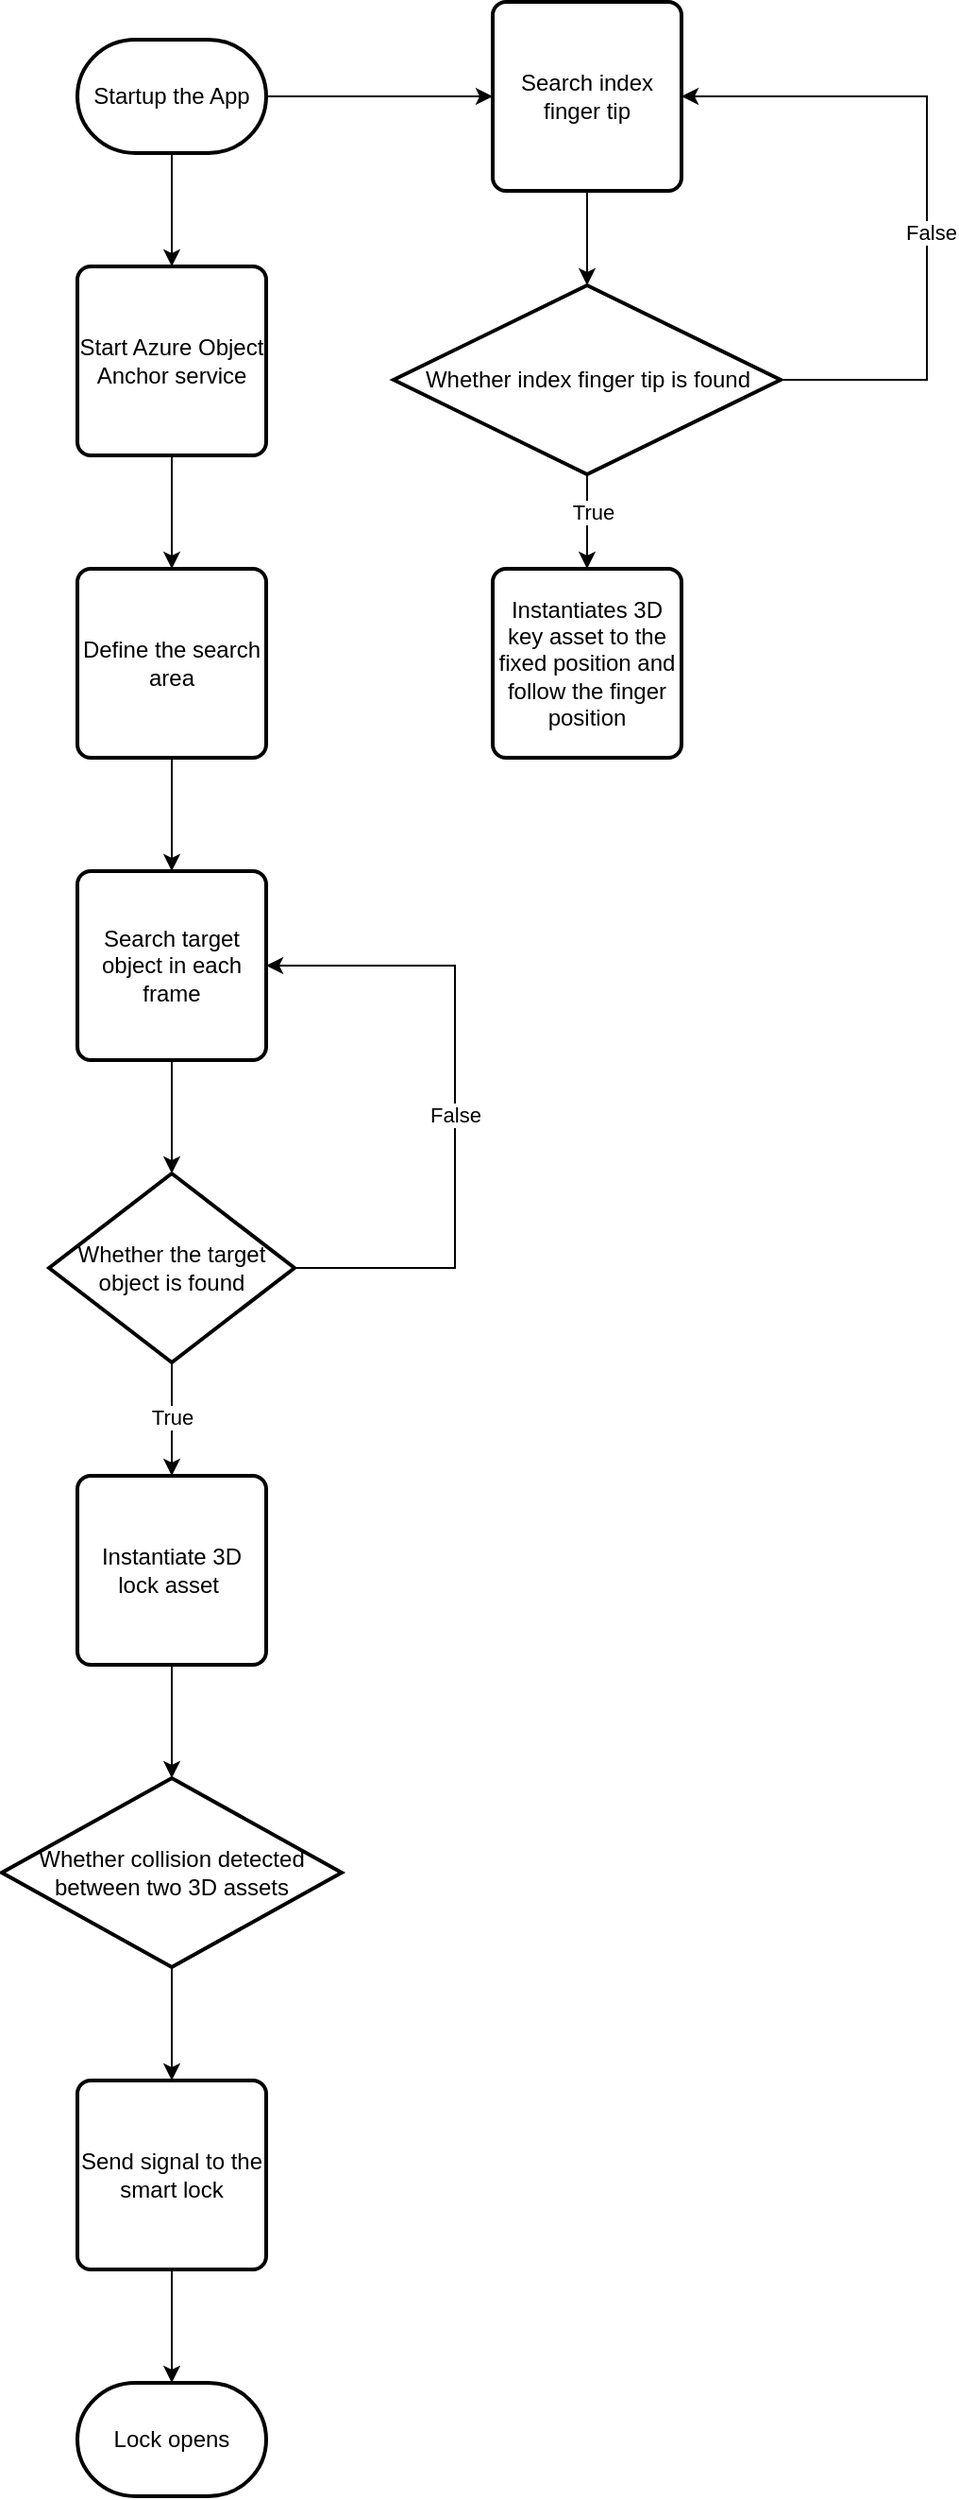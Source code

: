<mxfile version="21.1.6" type="github">
  <diagram name="Page-1" id="2iH_h-lKWb1eitDNVVH6">
    <mxGraphModel dx="1945" dy="1365" grid="1" gridSize="10" guides="1" tooltips="1" connect="1" arrows="1" fold="1" page="1" pageScale="1" pageWidth="850" pageHeight="1100" math="0" shadow="0">
      <root>
        <mxCell id="0" />
        <mxCell id="1" parent="0" />
        <mxCell id="sccOe_qT6rX1m_xySemP-8" value="" style="edgeStyle=orthogonalEdgeStyle;rounded=0;orthogonalLoop=1;jettySize=auto;html=1;" edge="1" parent="1" source="sccOe_qT6rX1m_xySemP-1" target="sccOe_qT6rX1m_xySemP-7">
          <mxGeometry relative="1" as="geometry" />
        </mxCell>
        <mxCell id="sccOe_qT6rX1m_xySemP-26" value="" style="edgeStyle=orthogonalEdgeStyle;rounded=0;orthogonalLoop=1;jettySize=auto;html=1;" edge="1" parent="1" source="sccOe_qT6rX1m_xySemP-1" target="sccOe_qT6rX1m_xySemP-24">
          <mxGeometry relative="1" as="geometry" />
        </mxCell>
        <mxCell id="sccOe_qT6rX1m_xySemP-1" value="Startup the App" style="strokeWidth=2;html=1;shape=mxgraph.flowchart.terminator;whiteSpace=wrap;" vertex="1" parent="1">
          <mxGeometry x="80" y="220" width="100" height="60" as="geometry" />
        </mxCell>
        <mxCell id="sccOe_qT6rX1m_xySemP-6" value="" style="edgeStyle=orthogonalEdgeStyle;rounded=0;orthogonalLoop=1;jettySize=auto;html=1;" edge="1" parent="1" source="sccOe_qT6rX1m_xySemP-3" target="sccOe_qT6rX1m_xySemP-5">
          <mxGeometry relative="1" as="geometry" />
        </mxCell>
        <mxCell id="sccOe_qT6rX1m_xySemP-3" value="Define the search area" style="rounded=1;whiteSpace=wrap;html=1;absoluteArcSize=1;arcSize=14;strokeWidth=2;" vertex="1" parent="1">
          <mxGeometry x="80" y="500" width="100" height="100" as="geometry" />
        </mxCell>
        <mxCell id="sccOe_qT6rX1m_xySemP-11" value="" style="edgeStyle=orthogonalEdgeStyle;rounded=0;orthogonalLoop=1;jettySize=auto;html=1;" edge="1" parent="1" source="sccOe_qT6rX1m_xySemP-5" target="sccOe_qT6rX1m_xySemP-10">
          <mxGeometry relative="1" as="geometry" />
        </mxCell>
        <mxCell id="sccOe_qT6rX1m_xySemP-5" value="Search target object in each frame" style="rounded=1;whiteSpace=wrap;html=1;absoluteArcSize=1;arcSize=14;strokeWidth=2;" vertex="1" parent="1">
          <mxGeometry x="80" y="660" width="100" height="100" as="geometry" />
        </mxCell>
        <mxCell id="sccOe_qT6rX1m_xySemP-9" value="" style="edgeStyle=orthogonalEdgeStyle;rounded=0;orthogonalLoop=1;jettySize=auto;html=1;" edge="1" parent="1" source="sccOe_qT6rX1m_xySemP-7" target="sccOe_qT6rX1m_xySemP-3">
          <mxGeometry relative="1" as="geometry" />
        </mxCell>
        <mxCell id="sccOe_qT6rX1m_xySemP-7" value="Start Azure Object Anchor service" style="rounded=1;whiteSpace=wrap;html=1;absoluteArcSize=1;arcSize=14;strokeWidth=2;" vertex="1" parent="1">
          <mxGeometry x="80" y="340" width="100" height="100" as="geometry" />
        </mxCell>
        <mxCell id="sccOe_qT6rX1m_xySemP-13" value="" style="edgeStyle=orthogonalEdgeStyle;rounded=0;orthogonalLoop=1;jettySize=auto;html=1;" edge="1" parent="1" source="sccOe_qT6rX1m_xySemP-10" target="sccOe_qT6rX1m_xySemP-12">
          <mxGeometry relative="1" as="geometry" />
        </mxCell>
        <mxCell id="sccOe_qT6rX1m_xySemP-21" value="True" style="edgeLabel;html=1;align=center;verticalAlign=middle;resizable=0;points=[];" vertex="1" connectable="0" parent="sccOe_qT6rX1m_xySemP-13">
          <mxGeometry x="-0.048" relative="1" as="geometry">
            <mxPoint as="offset" />
          </mxGeometry>
        </mxCell>
        <mxCell id="sccOe_qT6rX1m_xySemP-19" style="edgeStyle=orthogonalEdgeStyle;rounded=0;orthogonalLoop=1;jettySize=auto;html=1;exitX=1;exitY=0.5;exitDx=0;exitDy=0;exitPerimeter=0;entryX=1;entryY=0.5;entryDx=0;entryDy=0;" edge="1" parent="1" source="sccOe_qT6rX1m_xySemP-10" target="sccOe_qT6rX1m_xySemP-5">
          <mxGeometry relative="1" as="geometry">
            <Array as="points">
              <mxPoint x="280" y="870" />
              <mxPoint x="280" y="710" />
            </Array>
          </mxGeometry>
        </mxCell>
        <mxCell id="sccOe_qT6rX1m_xySemP-20" value="False" style="edgeLabel;html=1;align=center;verticalAlign=middle;resizable=0;points=[];" vertex="1" connectable="0" parent="sccOe_qT6rX1m_xySemP-19">
          <mxGeometry x="-0.043" relative="1" as="geometry">
            <mxPoint y="-1" as="offset" />
          </mxGeometry>
        </mxCell>
        <mxCell id="sccOe_qT6rX1m_xySemP-10" value="Whether the target object is found" style="strokeWidth=2;html=1;shape=mxgraph.flowchart.decision;whiteSpace=wrap;" vertex="1" parent="1">
          <mxGeometry x="65" y="820" width="130" height="100" as="geometry" />
        </mxCell>
        <mxCell id="sccOe_qT6rX1m_xySemP-37" value="" style="edgeStyle=orthogonalEdgeStyle;rounded=0;orthogonalLoop=1;jettySize=auto;html=1;" edge="1" parent="1" source="sccOe_qT6rX1m_xySemP-12" target="sccOe_qT6rX1m_xySemP-36">
          <mxGeometry relative="1" as="geometry" />
        </mxCell>
        <mxCell id="sccOe_qT6rX1m_xySemP-12" value="Instantiate 3D lock asset&amp;nbsp;" style="rounded=1;whiteSpace=wrap;html=1;absoluteArcSize=1;arcSize=14;strokeWidth=2;" vertex="1" parent="1">
          <mxGeometry x="80" y="980" width="100" height="100" as="geometry" />
        </mxCell>
        <mxCell id="sccOe_qT6rX1m_xySemP-29" value="" style="edgeStyle=orthogonalEdgeStyle;rounded=0;orthogonalLoop=1;jettySize=auto;html=1;" edge="1" parent="1" source="sccOe_qT6rX1m_xySemP-24" target="sccOe_qT6rX1m_xySemP-27">
          <mxGeometry relative="1" as="geometry" />
        </mxCell>
        <mxCell id="sccOe_qT6rX1m_xySemP-24" value="Search index finger tip" style="rounded=1;whiteSpace=wrap;html=1;absoluteArcSize=1;arcSize=14;strokeWidth=2;" vertex="1" parent="1">
          <mxGeometry x="300" y="200" width="100" height="100" as="geometry" />
        </mxCell>
        <mxCell id="sccOe_qT6rX1m_xySemP-31" value="" style="edgeStyle=orthogonalEdgeStyle;rounded=0;orthogonalLoop=1;jettySize=auto;html=1;" edge="1" parent="1" source="sccOe_qT6rX1m_xySemP-27" target="sccOe_qT6rX1m_xySemP-30">
          <mxGeometry relative="1" as="geometry" />
        </mxCell>
        <mxCell id="sccOe_qT6rX1m_xySemP-32" value="True" style="edgeLabel;html=1;align=center;verticalAlign=middle;resizable=0;points=[];" vertex="1" connectable="0" parent="sccOe_qT6rX1m_xySemP-31">
          <mxGeometry x="-0.214" y="3" relative="1" as="geometry">
            <mxPoint as="offset" />
          </mxGeometry>
        </mxCell>
        <mxCell id="sccOe_qT6rX1m_xySemP-34" style="edgeStyle=orthogonalEdgeStyle;rounded=0;orthogonalLoop=1;jettySize=auto;html=1;entryX=1;entryY=0.5;entryDx=0;entryDy=0;" edge="1" parent="1" source="sccOe_qT6rX1m_xySemP-27" target="sccOe_qT6rX1m_xySemP-24">
          <mxGeometry relative="1" as="geometry">
            <mxPoint x="500" y="260" as="targetPoint" />
            <Array as="points">
              <mxPoint x="530" y="400" />
              <mxPoint x="530" y="250" />
            </Array>
          </mxGeometry>
        </mxCell>
        <mxCell id="sccOe_qT6rX1m_xySemP-35" value="False" style="edgeLabel;html=1;align=center;verticalAlign=middle;resizable=0;points=[];" vertex="1" connectable="0" parent="sccOe_qT6rX1m_xySemP-34">
          <mxGeometry x="-0.127" y="-2" relative="1" as="geometry">
            <mxPoint as="offset" />
          </mxGeometry>
        </mxCell>
        <mxCell id="sccOe_qT6rX1m_xySemP-27" value="Whether index finger tip is found" style="strokeWidth=2;html=1;shape=mxgraph.flowchart.decision;whiteSpace=wrap;" vertex="1" parent="1">
          <mxGeometry x="247.5" y="350" width="205" height="100" as="geometry" />
        </mxCell>
        <mxCell id="sccOe_qT6rX1m_xySemP-30" value="Instantiates 3D key asset to the fixed position and follow the finger position" style="rounded=1;whiteSpace=wrap;html=1;absoluteArcSize=1;arcSize=14;strokeWidth=2;" vertex="1" parent="1">
          <mxGeometry x="300" y="500" width="100" height="100" as="geometry" />
        </mxCell>
        <mxCell id="sccOe_qT6rX1m_xySemP-39" value="" style="edgeStyle=orthogonalEdgeStyle;rounded=0;orthogonalLoop=1;jettySize=auto;html=1;" edge="1" parent="1" source="sccOe_qT6rX1m_xySemP-36" target="sccOe_qT6rX1m_xySemP-38">
          <mxGeometry relative="1" as="geometry" />
        </mxCell>
        <mxCell id="sccOe_qT6rX1m_xySemP-36" value="Whether collision detected between two 3D assets" style="strokeWidth=2;html=1;shape=mxgraph.flowchart.decision;whiteSpace=wrap;" vertex="1" parent="1">
          <mxGeometry x="40" y="1140" width="180" height="100" as="geometry" />
        </mxCell>
        <mxCell id="sccOe_qT6rX1m_xySemP-41" value="" style="edgeStyle=orthogonalEdgeStyle;rounded=0;orthogonalLoop=1;jettySize=auto;html=1;" edge="1" parent="1" source="sccOe_qT6rX1m_xySemP-38" target="sccOe_qT6rX1m_xySemP-40">
          <mxGeometry relative="1" as="geometry" />
        </mxCell>
        <mxCell id="sccOe_qT6rX1m_xySemP-38" value="Send signal to the smart lock" style="rounded=1;whiteSpace=wrap;html=1;absoluteArcSize=1;arcSize=14;strokeWidth=2;" vertex="1" parent="1">
          <mxGeometry x="80" y="1300" width="100" height="100" as="geometry" />
        </mxCell>
        <mxCell id="sccOe_qT6rX1m_xySemP-40" value="Lock opens" style="strokeWidth=2;html=1;shape=mxgraph.flowchart.terminator;whiteSpace=wrap;" vertex="1" parent="1">
          <mxGeometry x="80" y="1460" width="100" height="60" as="geometry" />
        </mxCell>
      </root>
    </mxGraphModel>
  </diagram>
</mxfile>
